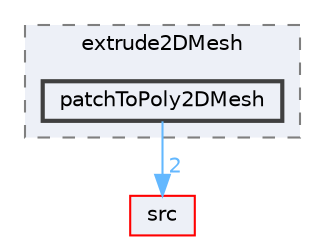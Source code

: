 digraph "applications/utilities/mesh/generation/extrude2DMesh/extrude2DMesh/patchToPoly2DMesh"
{
 // LATEX_PDF_SIZE
  bgcolor="transparent";
  edge [fontname=Helvetica,fontsize=10,labelfontname=Helvetica,labelfontsize=10];
  node [fontname=Helvetica,fontsize=10,shape=box,height=0.2,width=0.4];
  compound=true
  subgraph clusterdir_7c98efa7a893c5bc6225cfc4fa4a3182 {
    graph [ bgcolor="#edf0f7", pencolor="grey50", label="extrude2DMesh", fontname=Helvetica,fontsize=10 style="filled,dashed", URL="dir_7c98efa7a893c5bc6225cfc4fa4a3182.html",tooltip=""]
  dir_0fc462f62a8552f0f8ea2c671f37a29e [label="patchToPoly2DMesh", fillcolor="#edf0f7", color="grey25", style="filled,bold", URL="dir_0fc462f62a8552f0f8ea2c671f37a29e.html",tooltip=""];
  }
  dir_68267d1309a1af8e8297ef4c3efbcdba [label="src", fillcolor="#edf0f7", color="red", style="filled", URL="dir_68267d1309a1af8e8297ef4c3efbcdba.html",tooltip=""];
  dir_0fc462f62a8552f0f8ea2c671f37a29e->dir_68267d1309a1af8e8297ef4c3efbcdba [headlabel="2", labeldistance=1.5 headhref="dir_002845_003729.html" href="dir_002845_003729.html" color="steelblue1" fontcolor="steelblue1"];
}
